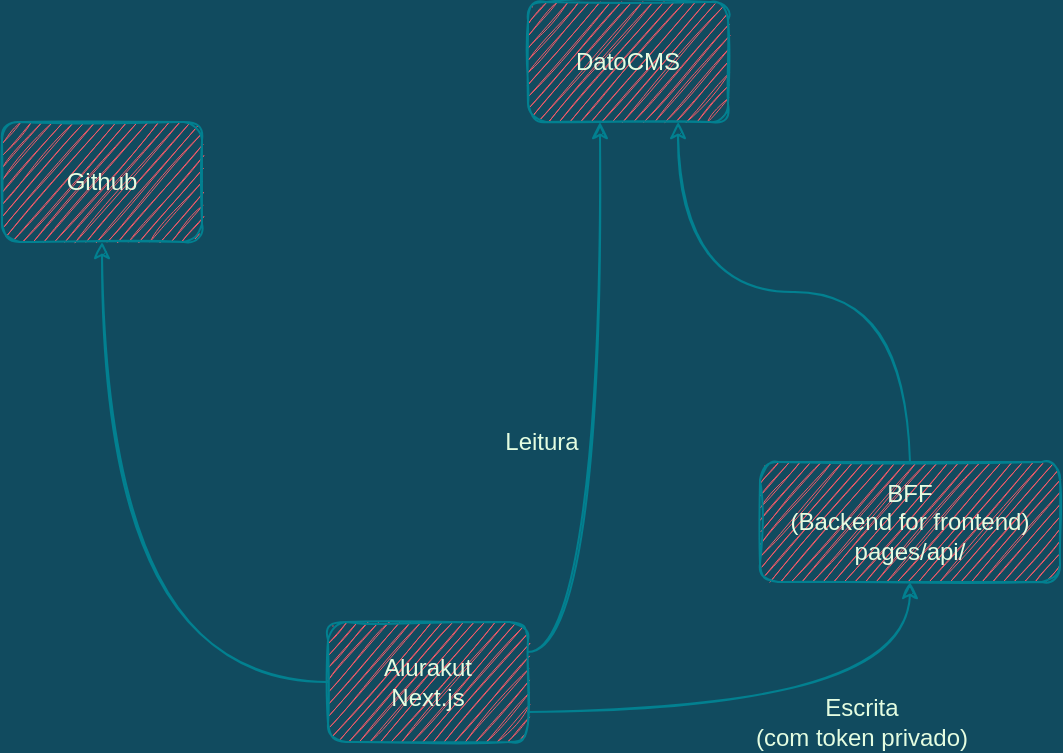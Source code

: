 <mxfile>
    <diagram id="9jUnXd_YnHKwnRLp285U" name="Page-1">
        <mxGraphModel dx="1046" dy="791" grid="1" gridSize="10" guides="1" tooltips="1" connect="1" arrows="1" fold="1" page="1" pageScale="1" pageWidth="827" pageHeight="1169" background="#114B5F" math="0" shadow="0">
            <root>
                <mxCell id="0"/>
                <mxCell id="1" parent="0"/>
                <mxCell id="2" value="DatoCMS" style="whiteSpace=wrap;html=1;align=center;verticalAlign=middle;treeFolding=1;treeMoving=1;newEdgeStyle={&quot;edgeStyle&quot;:&quot;elbowEdgeStyle&quot;,&quot;startArrow&quot;:&quot;none&quot;,&quot;endArrow&quot;:&quot;none&quot;};fillColor=#F45B69;strokeColor=#028090;fontColor=#E4FDE1;sketch=1;rounded=1;" vertex="1" parent="1">
                    <mxGeometry x="353" y="100" width="100" height="60" as="geometry"/>
                </mxCell>
                <mxCell id="4" value="Github" style="whiteSpace=wrap;html=1;align=center;verticalAlign=middle;treeFolding=1;treeMoving=1;newEdgeStyle={&quot;edgeStyle&quot;:&quot;elbowEdgeStyle&quot;,&quot;startArrow&quot;:&quot;none&quot;,&quot;endArrow&quot;:&quot;none&quot;};fillColor=#F45B69;strokeColor=#028090;fontColor=#E4FDE1;sketch=1;rounded=1;" vertex="1" parent="1">
                    <mxGeometry x="90" y="160" width="100" height="60" as="geometry"/>
                </mxCell>
                <mxCell id="15" style="edgeStyle=orthogonalEdgeStyle;orthogonalLoop=1;jettySize=auto;html=1;exitX=1;exitY=0.75;exitDx=0;exitDy=0;entryX=0.5;entryY=1;entryDx=0;entryDy=0;strokeColor=#028090;fontColor=#E4FDE1;labelBackgroundColor=#114B5F;sketch=1;curved=1;" edge="1" parent="1" source="6" target="8">
                    <mxGeometry relative="1" as="geometry"/>
                </mxCell>
                <mxCell id="16" style="edgeStyle=orthogonalEdgeStyle;orthogonalLoop=1;jettySize=auto;html=1;exitX=1;exitY=0.25;exitDx=0;exitDy=0;entryX=0.36;entryY=1;entryDx=0;entryDy=0;entryPerimeter=0;strokeColor=#028090;fontColor=#E4FDE1;labelBackgroundColor=#114B5F;sketch=1;curved=1;" edge="1" parent="1" source="6" target="2">
                    <mxGeometry relative="1" as="geometry"/>
                </mxCell>
                <mxCell id="18" style="edgeStyle=orthogonalEdgeStyle;orthogonalLoop=1;jettySize=auto;html=1;exitX=0;exitY=0.5;exitDx=0;exitDy=0;entryX=0.5;entryY=1;entryDx=0;entryDy=0;strokeColor=#028090;fontColor=#E4FDE1;labelBackgroundColor=#114B5F;sketch=1;curved=1;" edge="1" parent="1" source="6" target="4">
                    <mxGeometry relative="1" as="geometry"/>
                </mxCell>
                <mxCell id="6" value="Alurakut&lt;br&gt;Next.js" style="whiteSpace=wrap;html=1;align=center;verticalAlign=middle;treeFolding=1;treeMoving=1;newEdgeStyle={&quot;edgeStyle&quot;:&quot;elbowEdgeStyle&quot;,&quot;startArrow&quot;:&quot;none&quot;,&quot;endArrow&quot;:&quot;none&quot;};fillColor=#F45B69;strokeColor=#028090;fontColor=#E4FDE1;sketch=1;rounded=1;" vertex="1" parent="1">
                    <mxGeometry x="253" y="410" width="100" height="60" as="geometry"/>
                </mxCell>
                <mxCell id="14" style="edgeStyle=orthogonalEdgeStyle;orthogonalLoop=1;jettySize=auto;html=1;exitX=0.5;exitY=0;exitDx=0;exitDy=0;entryX=0.75;entryY=1;entryDx=0;entryDy=0;strokeColor=#028090;fontColor=#E4FDE1;labelBackgroundColor=#114B5F;sketch=1;curved=1;" edge="1" parent="1" source="8" target="2">
                    <mxGeometry relative="1" as="geometry"/>
                </mxCell>
                <mxCell id="8" value="BFF&lt;br&gt;(Backend for frontend)&lt;br&gt;pages/api/" style="whiteSpace=wrap;html=1;align=center;verticalAlign=middle;treeFolding=1;treeMoving=1;newEdgeStyle={&quot;edgeStyle&quot;:&quot;elbowEdgeStyle&quot;,&quot;startArrow&quot;:&quot;none&quot;,&quot;endArrow&quot;:&quot;none&quot;};fillColor=#F45B69;strokeColor=#028090;fontColor=#E4FDE1;sketch=1;rounded=1;" vertex="1" parent="1">
                    <mxGeometry x="469" y="330" width="150" height="60" as="geometry"/>
                </mxCell>
                <mxCell id="13" value="Escrita &lt;br&gt;(com token privado)" style="text;html=1;strokeColor=none;fillColor=none;align=center;verticalAlign=middle;whiteSpace=wrap;fontColor=#E4FDE1;sketch=1;rounded=1;" vertex="1" parent="1">
                    <mxGeometry x="430" y="450" width="180" height="20" as="geometry"/>
                </mxCell>
                <mxCell id="17" value="Leitura" style="text;html=1;strokeColor=none;fillColor=none;align=center;verticalAlign=middle;whiteSpace=wrap;fontColor=#E4FDE1;sketch=1;rounded=1;" vertex="1" parent="1">
                    <mxGeometry x="340" y="310" width="40" height="20" as="geometry"/>
                </mxCell>
            </root>
        </mxGraphModel>
    </diagram>
</mxfile>